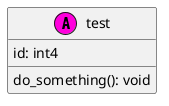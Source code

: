 {
  "sha1": "ed7cd3qjyuqiupg8fdb9cieatkbh0eh",
  "insertion": {
    "when": "2024-10-13T12:20:31.359Z",
    "url": "https://forum.plantuml.net/9755/text-before-and-after-functions-discarded-the-preprocessor",
    "user": "plantuml@gmail.com"
  }
}
@startuml
!procedure test($name)
class $name << (A, #FF00DD) >>
!endprocedure

test("test") {
    id: int4
    do_something(): void
}

@enduml
